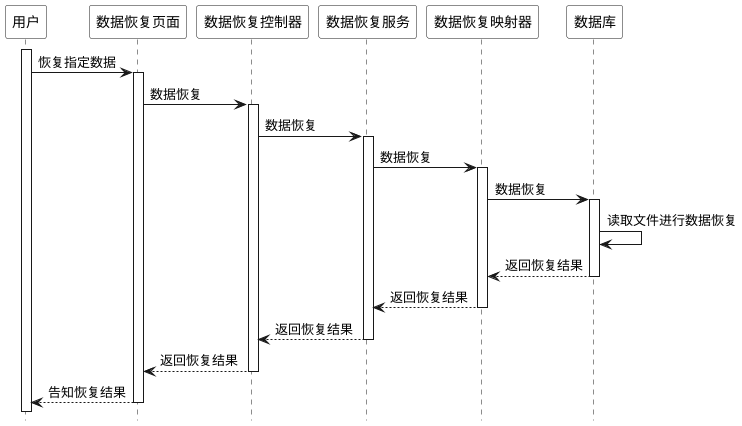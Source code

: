 @startuml workspace

hide footbox
skinparam sequence {
  ParticipantBackgroundColor #ffffff
  ParticipantFontColor #000000
}

activate 用户
用户 -> 数据恢复页面: 恢复指定数据

activate 数据恢复页面
数据恢复页面 -> 数据恢复控制器: 数据恢复

activate 数据恢复控制器
数据恢复控制器 -> 数据恢复服务: 数据恢复

activate 数据恢复服务
数据恢复服务 -> 数据恢复映射器: 数据恢复

activate 数据恢复映射器
数据恢复映射器 -> 数据库: 数据恢复

activate 数据库 
数据库 -> 数据库: 读取文件进行数据恢复

数据库 --> 数据恢复映射器: 返回恢复结果
deactivate 数据库

数据恢复映射器 --> 数据恢复服务: 返回恢复结果
deactivate 数据恢复映射器

数据恢复服务 --> 数据恢复控制器: 返回恢复结果
deactivate 数据恢复服务

数据恢复控制器 --> 数据恢复页面: 返回恢复结果
deactivate 数据恢复控制器

数据恢复页面 --> 用户: 告知恢复结果
deactivate 数据恢复页面

@enduml
